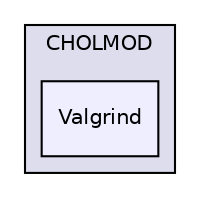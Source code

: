 digraph "libs/SuiteSparse/CHOLMOD/Valgrind" {
  compound=true
  node [ fontsize="10", fontname="Helvetica"];
  edge [ labelfontsize="10", labelfontname="Helvetica"];
  subgraph clusterdir_1715615f3f6e7394862de293d3809de9 {
    graph [ bgcolor="#ddddee", pencolor="black", label="CHOLMOD" fontname="Helvetica", fontsize="10", URL="dir_1715615f3f6e7394862de293d3809de9.html"]
  dir_5660b9ec90f6abde6276f20276ebf0d0 [shape=box, label="Valgrind", style="filled", fillcolor="#eeeeff", pencolor="black", URL="dir_5660b9ec90f6abde6276f20276ebf0d0.html"];
  }
}
